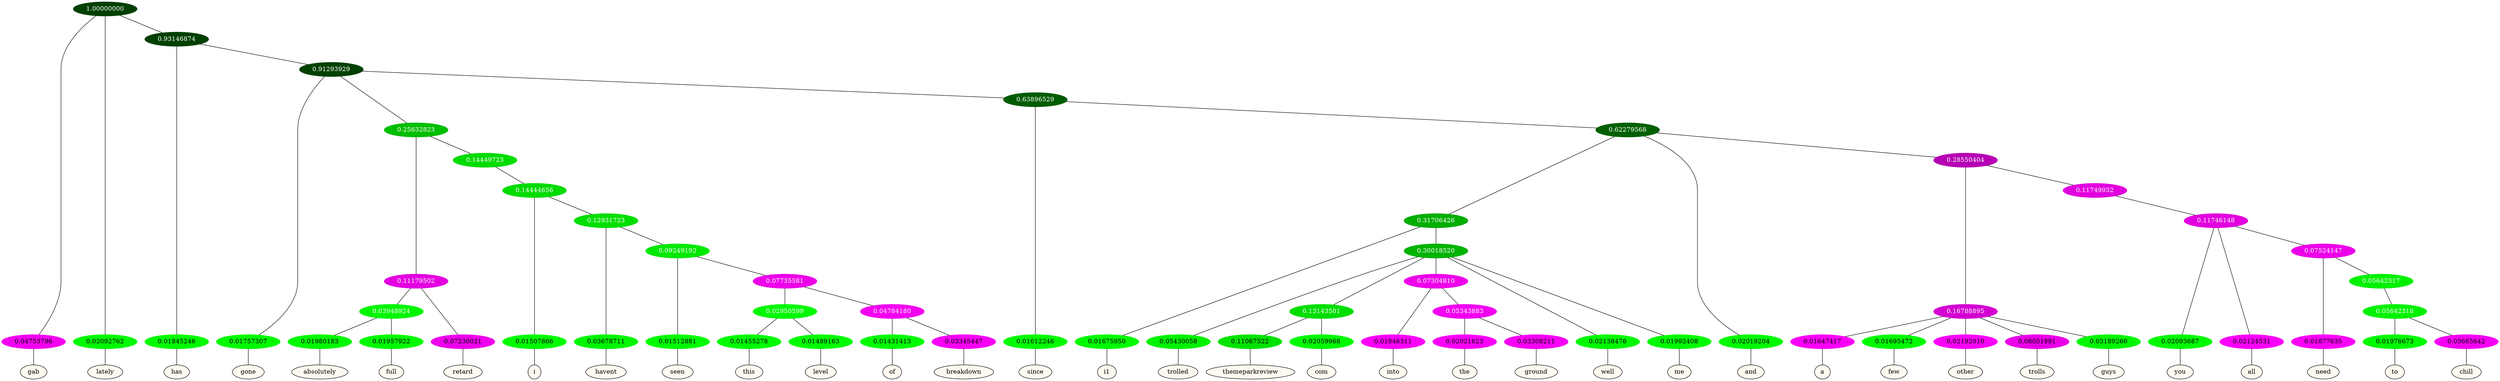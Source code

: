 graph {
	node [format=png height=0.15 nodesep=0.001 ordering=out overlap=prism overlap_scaling=0.01 ranksep=0.001 ratio=0.2 style=filled width=0.15]
	{
		rank=same
		a_w_1 [label=gab color=black fillcolor=floralwhite style="filled,solid"]
		a_w_2 [label=lately color=black fillcolor=floralwhite style="filled,solid"]
		a_w_4 [label=has color=black fillcolor=floralwhite style="filled,solid"]
		a_w_6 [label=gone color=black fillcolor=floralwhite style="filled,solid"]
		a_w_19 [label=absolutely color=black fillcolor=floralwhite style="filled,solid"]
		a_w_20 [label=full color=black fillcolor=floralwhite style="filled,solid"]
		a_w_14 [label=retard color=black fillcolor=floralwhite style="filled,solid"]
		a_w_21 [label=i color=black fillcolor=floralwhite style="filled,solid"]
		a_w_27 [label=havent color=black fillcolor=floralwhite style="filled,solid"]
		a_w_40 [label=seen color=black fillcolor=floralwhite style="filled,solid"]
		a_w_55 [label=this color=black fillcolor=floralwhite style="filled,solid"]
		a_w_56 [label=level color=black fillcolor=floralwhite style="filled,solid"]
		a_w_57 [label=of color=black fillcolor=floralwhite style="filled,solid"]
		a_w_58 [label=breakdown color=black fillcolor=floralwhite style="filled,solid"]
		a_w_11 [label=since color=black fillcolor=floralwhite style="filled,solid"]
		a_w_23 [label=i1 color=black fillcolor=floralwhite style="filled,solid"]
		a_w_29 [label=trolled color=black fillcolor=floralwhite style="filled,solid"]
		a_w_42 [label=themeparkreview color=black fillcolor=floralwhite style="filled,solid"]
		a_w_43 [label=com color=black fillcolor=floralwhite style="filled,solid"]
		a_w_44 [label=into color=black fillcolor=floralwhite style="filled,solid"]
		a_w_51 [label=the color=black fillcolor=floralwhite style="filled,solid"]
		a_w_52 [label=ground color=black fillcolor=floralwhite style="filled,solid"]
		a_w_32 [label=well color=black fillcolor=floralwhite style="filled,solid"]
		a_w_33 [label=me color=black fillcolor=floralwhite style="filled,solid"]
		a_w_17 [label=and color=black fillcolor=floralwhite style="filled,solid"]
		a_w_34 [label=a color=black fillcolor=floralwhite style="filled,solid"]
		a_w_35 [label=few color=black fillcolor=floralwhite style="filled,solid"]
		a_w_36 [label=other color=black fillcolor=floralwhite style="filled,solid"]
		a_w_37 [label=trolls color=black fillcolor=floralwhite style="filled,solid"]
		a_w_38 [label=guys color=black fillcolor=floralwhite style="filled,solid"]
		a_w_46 [label=you color=black fillcolor=floralwhite style="filled,solid"]
		a_w_47 [label=all color=black fillcolor=floralwhite style="filled,solid"]
		a_w_53 [label=need color=black fillcolor=floralwhite style="filled,solid"]
		a_w_60 [label=to color=black fillcolor=floralwhite style="filled,solid"]
		a_w_61 [label=chill color=black fillcolor=floralwhite style="filled,solid"]
	}
	a_n_1 -- a_w_1
	a_n_2 -- a_w_2
	a_n_4 -- a_w_4
	a_n_6 -- a_w_6
	a_n_19 -- a_w_19
	a_n_20 -- a_w_20
	a_n_14 -- a_w_14
	a_n_21 -- a_w_21
	a_n_27 -- a_w_27
	a_n_40 -- a_w_40
	a_n_55 -- a_w_55
	a_n_56 -- a_w_56
	a_n_57 -- a_w_57
	a_n_58 -- a_w_58
	a_n_11 -- a_w_11
	a_n_23 -- a_w_23
	a_n_29 -- a_w_29
	a_n_42 -- a_w_42
	a_n_43 -- a_w_43
	a_n_44 -- a_w_44
	a_n_51 -- a_w_51
	a_n_52 -- a_w_52
	a_n_32 -- a_w_32
	a_n_33 -- a_w_33
	a_n_17 -- a_w_17
	a_n_34 -- a_w_34
	a_n_35 -- a_w_35
	a_n_36 -- a_w_36
	a_n_37 -- a_w_37
	a_n_38 -- a_w_38
	a_n_46 -- a_w_46
	a_n_47 -- a_w_47
	a_n_53 -- a_w_53
	a_n_60 -- a_w_60
	a_n_61 -- a_w_61
	{
		rank=same
		a_n_1 [label=0.04753796 color="0.835 1.000 0.952" fontcolor=black]
		a_n_2 [label=0.02092762 color="0.334 1.000 0.979" fontcolor=black]
		a_n_4 [label=0.01845246 color="0.334 1.000 0.982" fontcolor=black]
		a_n_6 [label=0.01757307 color="0.334 1.000 0.982" fontcolor=black]
		a_n_19 [label=0.01980183 color="0.334 1.000 0.980" fontcolor=black]
		a_n_20 [label=0.01957922 color="0.334 1.000 0.980" fontcolor=black]
		a_n_14 [label=0.07230021 color="0.835 1.000 0.928" fontcolor=black]
		a_n_21 [label=0.01507866 color="0.334 1.000 0.985" fontcolor=black]
		a_n_27 [label=0.03678711 color="0.334 1.000 0.963" fontcolor=black]
		a_n_40 [label=0.01512881 color="0.334 1.000 0.985" fontcolor=black]
		a_n_55 [label=0.01455278 color="0.334 1.000 0.985" fontcolor=black]
		a_n_56 [label=0.01489163 color="0.334 1.000 0.985" fontcolor=black]
		a_n_57 [label=0.01431413 color="0.334 1.000 0.986" fontcolor=black]
		a_n_58 [label=0.03345447 color="0.835 1.000 0.967" fontcolor=black]
		a_n_11 [label=0.01612246 color="0.334 1.000 0.984" fontcolor=black]
		a_n_23 [label=0.01675950 color="0.334 1.000 0.983" fontcolor=black]
		a_n_29 [label=0.05430058 color="0.334 1.000 0.946" fontcolor=black]
		a_n_42 [label=0.11067522 color="0.334 1.000 0.889" fontcolor=black]
		a_n_43 [label=0.02059968 color="0.334 1.000 0.979" fontcolor=black]
		a_n_44 [label=0.01946311 color="0.835 1.000 0.981" fontcolor=black]
		a_n_51 [label=0.02021623 color="0.835 1.000 0.980" fontcolor=black]
		a_n_52 [label=0.03308211 color="0.835 1.000 0.967" fontcolor=black]
		a_n_32 [label=0.02138476 color="0.334 1.000 0.979" fontcolor=black]
		a_n_33 [label=0.01992408 color="0.334 1.000 0.980" fontcolor=black]
		a_n_17 [label=0.02019204 color="0.334 1.000 0.980" fontcolor=black]
		a_n_34 [label=0.01647417 color="0.835 1.000 0.984" fontcolor=black]
		a_n_35 [label=0.01695472 color="0.334 1.000 0.983" fontcolor=black]
		a_n_36 [label=0.02192010 color="0.835 1.000 0.978" fontcolor=black]
		a_n_37 [label=0.08051991 color="0.835 1.000 0.919" fontcolor=black]
		a_n_38 [label=0.03189260 color="0.334 1.000 0.968" fontcolor=black]
		a_n_46 [label=0.02093687 color="0.334 1.000 0.979" fontcolor=black]
		a_n_47 [label=0.02124531 color="0.835 1.000 0.979" fontcolor=black]
		a_n_53 [label=0.01877635 color="0.835 1.000 0.981" fontcolor=black]
		a_n_60 [label=0.01976673 color="0.334 1.000 0.980" fontcolor=black]
		a_n_61 [label=0.03665642 color="0.835 1.000 0.963" fontcolor=black]
	}
	a_n_0 [label=1.00000000 color="0.334 1.000 0.250" fontcolor=grey99]
	a_n_0 -- a_n_1
	a_n_0 -- a_n_2
	a_n_3 [label=0.93146874 color="0.334 1.000 0.250" fontcolor=grey99]
	a_n_0 -- a_n_3
	a_n_3 -- a_n_4
	a_n_5 [label=0.91293929 color="0.334 1.000 0.250" fontcolor=grey99]
	a_n_3 -- a_n_5
	a_n_5 -- a_n_6
	a_n_7 [label=0.25632823 color="0.334 1.000 0.744" fontcolor=grey99]
	a_n_5 -- a_n_7
	a_n_8 [label=0.63896529 color="0.334 1.000 0.361" fontcolor=grey99]
	a_n_5 -- a_n_8
	a_n_9 [label=0.11179502 color="0.835 1.000 0.888" fontcolor=grey99]
	a_n_7 -- a_n_9
	a_n_10 [label=0.14449723 color="0.334 1.000 0.856" fontcolor=grey99]
	a_n_7 -- a_n_10
	a_n_8 -- a_n_11
	a_n_12 [label=0.62279568 color="0.334 1.000 0.377" fontcolor=grey99]
	a_n_8 -- a_n_12
	a_n_13 [label=0.03948924 color="0.334 1.000 0.961" fontcolor=grey99]
	a_n_9 -- a_n_13
	a_n_9 -- a_n_14
	a_n_15 [label=0.14444656 color="0.334 1.000 0.856" fontcolor=grey99]
	a_n_10 -- a_n_15
	a_n_16 [label=0.31706426 color="0.334 1.000 0.683" fontcolor=grey99]
	a_n_12 -- a_n_16
	a_n_12 -- a_n_17
	a_n_18 [label=0.28550404 color="0.835 1.000 0.714" fontcolor=grey99]
	a_n_12 -- a_n_18
	a_n_13 -- a_n_19
	a_n_13 -- a_n_20
	a_n_15 -- a_n_21
	a_n_22 [label=0.12931723 color="0.334 1.000 0.871" fontcolor=grey99]
	a_n_15 -- a_n_22
	a_n_16 -- a_n_23
	a_n_24 [label=0.30018520 color="0.334 1.000 0.700" fontcolor=grey99]
	a_n_16 -- a_n_24
	a_n_25 [label=0.16788895 color="0.835 1.000 0.832" fontcolor=grey99]
	a_n_18 -- a_n_25
	a_n_26 [label=0.11749932 color="0.835 1.000 0.883" fontcolor=grey99]
	a_n_18 -- a_n_26
	a_n_22 -- a_n_27
	a_n_28 [label=0.09249192 color="0.334 1.000 0.908" fontcolor=grey99]
	a_n_22 -- a_n_28
	a_n_24 -- a_n_29
	a_n_30 [label=0.13143501 color="0.334 1.000 0.869" fontcolor=grey99]
	a_n_24 -- a_n_30
	a_n_31 [label=0.07304810 color="0.835 1.000 0.927" fontcolor=grey99]
	a_n_24 -- a_n_31
	a_n_24 -- a_n_32
	a_n_24 -- a_n_33
	a_n_25 -- a_n_34
	a_n_25 -- a_n_35
	a_n_25 -- a_n_36
	a_n_25 -- a_n_37
	a_n_25 -- a_n_38
	a_n_39 [label=0.11746148 color="0.835 1.000 0.883" fontcolor=grey99]
	a_n_26 -- a_n_39
	a_n_28 -- a_n_40
	a_n_41 [label=0.07735581 color="0.835 1.000 0.923" fontcolor=grey99]
	a_n_28 -- a_n_41
	a_n_30 -- a_n_42
	a_n_30 -- a_n_43
	a_n_31 -- a_n_44
	a_n_45 [label=0.05343883 color="0.835 1.000 0.947" fontcolor=grey99]
	a_n_31 -- a_n_45
	a_n_39 -- a_n_46
	a_n_39 -- a_n_47
	a_n_48 [label=0.07524147 color="0.835 1.000 0.925" fontcolor=grey99]
	a_n_39 -- a_n_48
	a_n_49 [label=0.02950599 color="0.334 1.000 0.970" fontcolor=grey99]
	a_n_41 -- a_n_49
	a_n_50 [label=0.04784180 color="0.835 1.000 0.952" fontcolor=grey99]
	a_n_41 -- a_n_50
	a_n_45 -- a_n_51
	a_n_45 -- a_n_52
	a_n_48 -- a_n_53
	a_n_54 [label=0.05642317 color="0.334 1.000 0.944" fontcolor=grey99]
	a_n_48 -- a_n_54
	a_n_49 -- a_n_55
	a_n_49 -- a_n_56
	a_n_50 -- a_n_57
	a_n_50 -- a_n_58
	a_n_59 [label=0.05642316 color="0.334 1.000 0.944" fontcolor=grey99]
	a_n_54 -- a_n_59
	a_n_59 -- a_n_60
	a_n_59 -- a_n_61
}

